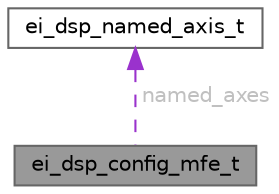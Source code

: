digraph "ei_dsp_config_mfe_t"
{
 // LATEX_PDF_SIZE
  bgcolor="transparent";
  edge [fontname=Helvetica,fontsize=10,labelfontname=Helvetica,labelfontsize=10];
  node [fontname=Helvetica,fontsize=10,shape=box,height=0.2,width=0.4];
  Node1 [id="Node000001",label="ei_dsp_config_mfe_t",height=0.2,width=0.4,color="gray40", fillcolor="grey60", style="filled", fontcolor="black",tooltip=" "];
  Node2 -> Node1 [id="edge1_Node000001_Node000002",dir="back",color="darkorchid3",style="dashed",tooltip=" ",label=" named_axes",fontcolor="grey" ];
  Node2 [id="Node000002",label="ei_dsp_named_axis_t",height=0.2,width=0.4,color="gray40", fillcolor="white", style="filled",URL="$structei__dsp__named__axis__t.html",tooltip=" "];
}
